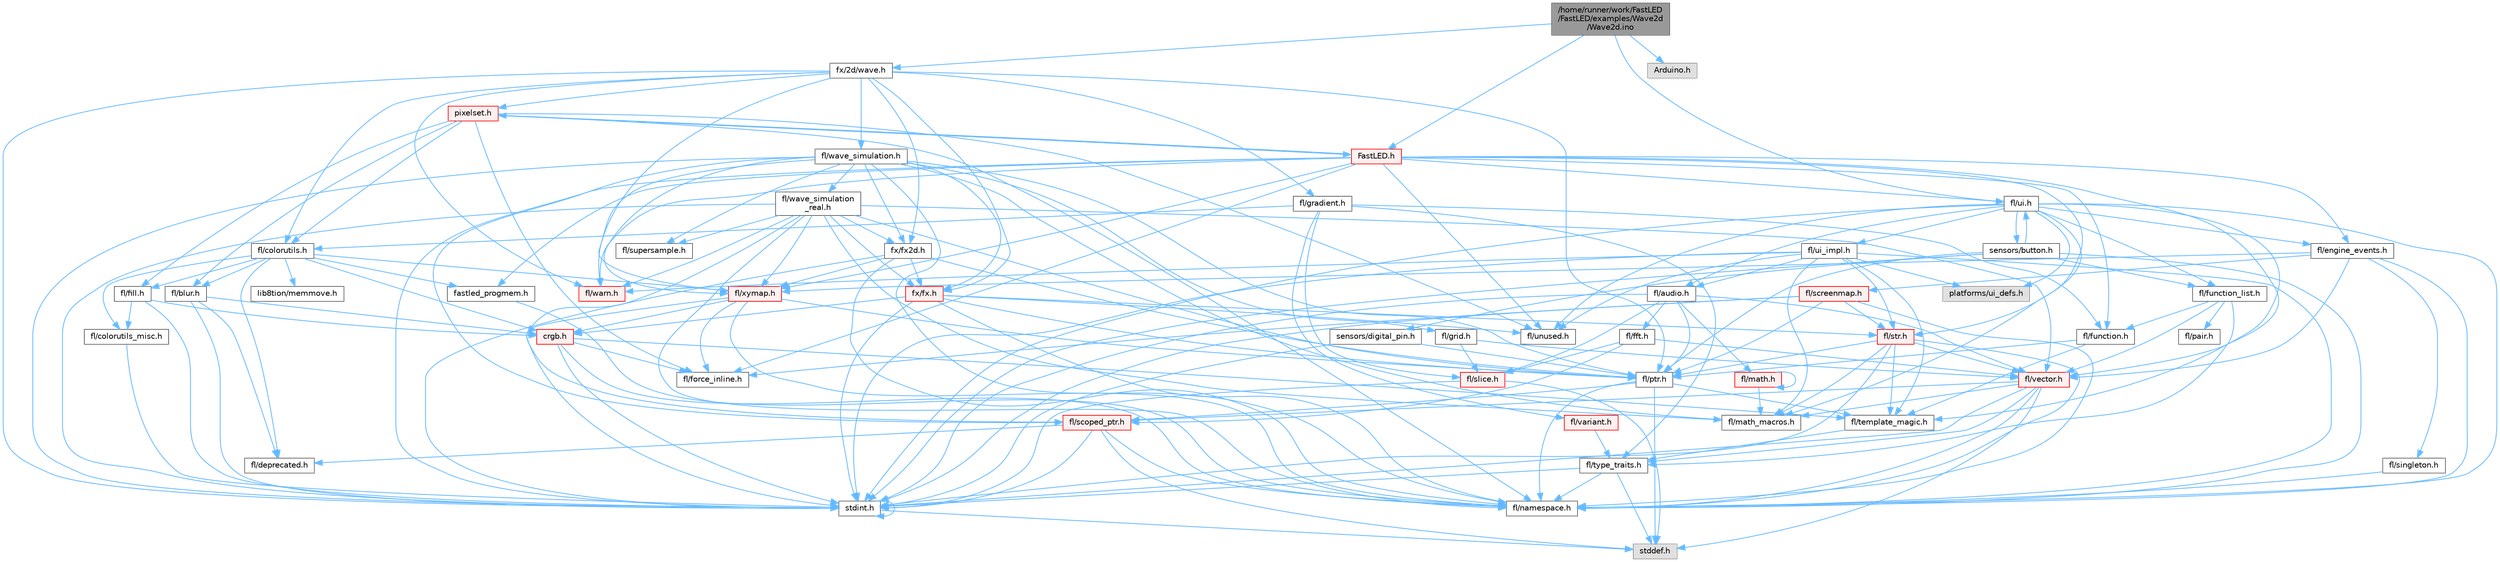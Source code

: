 digraph "/home/runner/work/FastLED/FastLED/examples/Wave2d/Wave2d.ino"
{
 // INTERACTIVE_SVG=YES
 // LATEX_PDF_SIZE
  bgcolor="transparent";
  edge [fontname=Helvetica,fontsize=10,labelfontname=Helvetica,labelfontsize=10];
  node [fontname=Helvetica,fontsize=10,shape=box,height=0.2,width=0.4];
  Node1 [id="Node000001",label="/home/runner/work/FastLED\l/FastLED/examples/Wave2d\l/Wave2d.ino",height=0.2,width=0.4,color="gray40", fillcolor="grey60", style="filled", fontcolor="black",tooltip=" "];
  Node1 -> Node2 [id="edge1_Node000001_Node000002",color="steelblue1",style="solid",tooltip=" "];
  Node2 [id="Node000002",label="fl/ui.h",height=0.2,width=0.4,color="grey40", fillcolor="white", style="filled",URL="$d9/d3b/ui_8h.html",tooltip=" "];
  Node2 -> Node3 [id="edge2_Node000002_Node000003",color="steelblue1",style="solid",tooltip=" "];
  Node3 [id="Node000003",label="stdint.h",height=0.2,width=0.4,color="grey40", fillcolor="white", style="filled",URL="$df/dd8/stdint_8h.html",tooltip=" "];
  Node3 -> Node4 [id="edge3_Node000003_Node000004",color="steelblue1",style="solid",tooltip=" "];
  Node4 [id="Node000004",label="stddef.h",height=0.2,width=0.4,color="grey60", fillcolor="#E0E0E0", style="filled",tooltip=" "];
  Node3 -> Node3 [id="edge4_Node000003_Node000003",color="steelblue1",style="solid",tooltip=" "];
  Node2 -> Node5 [id="edge5_Node000002_Node000005",color="steelblue1",style="solid",tooltip=" "];
  Node5 [id="Node000005",label="fl/audio.h",height=0.2,width=0.4,color="grey40", fillcolor="white", style="filled",URL="$da/d09/audio_8h.html",tooltip=" "];
  Node5 -> Node6 [id="edge6_Node000005_Node000006",color="steelblue1",style="solid",tooltip=" "];
  Node6 [id="Node000006",label="fl/fft.h",height=0.2,width=0.4,color="grey40", fillcolor="white", style="filled",URL="$d7/d76/fft_8h.html",tooltip=" "];
  Node6 -> Node7 [id="edge7_Node000006_Node000007",color="steelblue1",style="solid",tooltip=" "];
  Node7 [id="Node000007",label="fl/scoped_ptr.h",height=0.2,width=0.4,color="red", fillcolor="#FFF0F0", style="filled",URL="$d0/d44/scoped__ptr_8h.html",tooltip=" "];
  Node7 -> Node4 [id="edge8_Node000007_Node000004",color="steelblue1",style="solid",tooltip=" "];
  Node7 -> Node3 [id="edge9_Node000007_Node000003",color="steelblue1",style="solid",tooltip=" "];
  Node7 -> Node18 [id="edge10_Node000007_Node000018",color="steelblue1",style="solid",tooltip=" "];
  Node18 [id="Node000018",label="fl/namespace.h",height=0.2,width=0.4,color="grey40", fillcolor="white", style="filled",URL="$df/d2a/namespace_8h.html",tooltip="Implements the FastLED namespace macros."];
  Node7 -> Node27 [id="edge11_Node000007_Node000027",color="steelblue1",style="solid",tooltip=" "];
  Node27 [id="Node000027",label="fl/deprecated.h",height=0.2,width=0.4,color="grey40", fillcolor="white", style="filled",URL="$d4/dce/deprecated_8h.html",tooltip=" "];
  Node6 -> Node28 [id="edge12_Node000006_Node000028",color="steelblue1",style="solid",tooltip=" "];
  Node28 [id="Node000028",label="fl/slice.h",height=0.2,width=0.4,color="red", fillcolor="#FFF0F0", style="filled",URL="$d0/d48/slice_8h.html",tooltip=" "];
  Node28 -> Node4 [id="edge13_Node000028_Node000004",color="steelblue1",style="solid",tooltip=" "];
  Node28 -> Node3 [id="edge14_Node000028_Node000003",color="steelblue1",style="solid",tooltip=" "];
  Node6 -> Node22 [id="edge15_Node000006_Node000022",color="steelblue1",style="solid",tooltip=" "];
  Node22 [id="Node000022",label="fl/vector.h",height=0.2,width=0.4,color="red", fillcolor="#FFF0F0", style="filled",URL="$d6/d68/vector_8h.html",tooltip=" "];
  Node22 -> Node4 [id="edge16_Node000022_Node000004",color="steelblue1",style="solid",tooltip=" "];
  Node22 -> Node3 [id="edge17_Node000022_Node000003",color="steelblue1",style="solid",tooltip=" "];
  Node22 -> Node17 [id="edge18_Node000022_Node000017",color="steelblue1",style="solid",tooltip=" "];
  Node17 [id="Node000017",label="fl/math_macros.h",height=0.2,width=0.4,color="grey40", fillcolor="white", style="filled",URL="$d8/db8/math__macros_8h.html",tooltip=" "];
  Node22 -> Node18 [id="edge19_Node000022_Node000018",color="steelblue1",style="solid",tooltip=" "];
  Node22 -> Node7 [id="edge20_Node000022_Node000007",color="steelblue1",style="solid",tooltip=" "];
  Node22 -> Node21 [id="edge21_Node000022_Node000021",color="steelblue1",style="solid",tooltip=" "];
  Node21 [id="Node000021",label="fl/type_traits.h",height=0.2,width=0.4,color="grey40", fillcolor="white", style="filled",URL="$df/d63/type__traits_8h.html",tooltip=" "];
  Node21 -> Node4 [id="edge22_Node000021_Node000004",color="steelblue1",style="solid",tooltip=" "];
  Node21 -> Node3 [id="edge23_Node000021_Node000003",color="steelblue1",style="solid",tooltip=" "];
  Node21 -> Node18 [id="edge24_Node000021_Node000018",color="steelblue1",style="solid",tooltip=" "];
  Node5 -> Node13 [id="edge25_Node000005_Node000013",color="steelblue1",style="solid",tooltip=" "];
  Node13 [id="Node000013",label="fl/math.h",height=0.2,width=0.4,color="red", fillcolor="#FFF0F0", style="filled",URL="$df/db1/math_8h.html",tooltip=" "];
  Node13 -> Node17 [id="edge26_Node000013_Node000017",color="steelblue1",style="solid",tooltip=" "];
  Node13 -> Node13 [id="edge27_Node000013_Node000013",color="steelblue1",style="solid",tooltip=" "];
  Node5 -> Node19 [id="edge28_Node000005_Node000019",color="steelblue1",style="solid",tooltip=" "];
  Node19 [id="Node000019",label="fl/ptr.h",height=0.2,width=0.4,color="grey40", fillcolor="white", style="filled",URL="$dd/d98/ptr_8h.html",tooltip=" "];
  Node19 -> Node4 [id="edge29_Node000019_Node000004",color="steelblue1",style="solid",tooltip=" "];
  Node19 -> Node18 [id="edge30_Node000019_Node000018",color="steelblue1",style="solid",tooltip=" "];
  Node19 -> Node7 [id="edge31_Node000019_Node000007",color="steelblue1",style="solid",tooltip=" "];
  Node19 -> Node20 [id="edge32_Node000019_Node000020",color="steelblue1",style="solid",tooltip=" "];
  Node20 [id="Node000020",label="fl/template_magic.h",height=0.2,width=0.4,color="grey40", fillcolor="white", style="filled",URL="$d8/d0c/template__magic_8h.html",tooltip=" "];
  Node20 -> Node21 [id="edge33_Node000020_Node000021",color="steelblue1",style="solid",tooltip=" "];
  Node5 -> Node28 [id="edge34_Node000005_Node000028",color="steelblue1",style="solid",tooltip=" "];
  Node5 -> Node22 [id="edge35_Node000005_Node000022",color="steelblue1",style="solid",tooltip=" "];
  Node5 -> Node3 [id="edge36_Node000005_Node000003",color="steelblue1",style="solid",tooltip=" "];
  Node2 -> Node29 [id="edge37_Node000002_Node000029",color="steelblue1",style="solid",tooltip=" "];
  Node29 [id="Node000029",label="fl/engine_events.h",height=0.2,width=0.4,color="grey40", fillcolor="white", style="filled",URL="$db/dc0/engine__events_8h.html",tooltip=" "];
  Node29 -> Node18 [id="edge38_Node000029_Node000018",color="steelblue1",style="solid",tooltip=" "];
  Node29 -> Node30 [id="edge39_Node000029_Node000030",color="steelblue1",style="solid",tooltip=" "];
  Node30 [id="Node000030",label="fl/screenmap.h",height=0.2,width=0.4,color="red", fillcolor="#FFF0F0", style="filled",URL="$d7/d97/screenmap_8h.html",tooltip=" "];
  Node30 -> Node3 [id="edge40_Node000030_Node000003",color="steelblue1",style="solid",tooltip=" "];
  Node30 -> Node15 [id="edge41_Node000030_Node000015",color="steelblue1",style="solid",tooltip=" "];
  Node15 [id="Node000015",label="fl/force_inline.h",height=0.2,width=0.4,color="grey40", fillcolor="white", style="filled",URL="$d4/d64/force__inline_8h.html",tooltip=" "];
  Node30 -> Node19 [id="edge42_Node000030_Node000019",color="steelblue1",style="solid",tooltip=" "];
  Node30 -> Node18 [id="edge43_Node000030_Node000018",color="steelblue1",style="solid",tooltip=" "];
  Node30 -> Node11 [id="edge44_Node000030_Node000011",color="steelblue1",style="solid",tooltip=" "];
  Node11 [id="Node000011",label="fl/str.h",height=0.2,width=0.4,color="red", fillcolor="#FFF0F0", style="filled",URL="$d1/d93/str_8h.html",tooltip=" "];
  Node11 -> Node3 [id="edge45_Node000011_Node000003",color="steelblue1",style="solid",tooltip=" "];
  Node11 -> Node17 [id="edge46_Node000011_Node000017",color="steelblue1",style="solid",tooltip=" "];
  Node11 -> Node18 [id="edge47_Node000011_Node000018",color="steelblue1",style="solid",tooltip=" "];
  Node11 -> Node19 [id="edge48_Node000011_Node000019",color="steelblue1",style="solid",tooltip=" "];
  Node11 -> Node20 [id="edge49_Node000011_Node000020",color="steelblue1",style="solid",tooltip=" "];
  Node11 -> Node22 [id="edge50_Node000011_Node000022",color="steelblue1",style="solid",tooltip=" "];
  Node29 -> Node36 [id="edge51_Node000029_Node000036",color="steelblue1",style="solid",tooltip=" "];
  Node36 [id="Node000036",label="fl/singleton.h",height=0.2,width=0.4,color="grey40", fillcolor="white", style="filled",URL="$d4/d0b/singleton_8h.html",tooltip=" "];
  Node36 -> Node18 [id="edge52_Node000036_Node000018",color="steelblue1",style="solid",tooltip=" "];
  Node29 -> Node22 [id="edge53_Node000029_Node000022",color="steelblue1",style="solid",tooltip=" "];
  Node29 -> Node37 [id="edge54_Node000029_Node000037",color="steelblue1",style="solid",tooltip=" "];
  Node37 [id="Node000037",label="fl/xymap.h",height=0.2,width=0.4,color="red", fillcolor="#FFF0F0", style="filled",URL="$da/d61/xymap_8h.html",tooltip=" "];
  Node37 -> Node3 [id="edge55_Node000037_Node000003",color="steelblue1",style="solid",tooltip=" "];
  Node37 -> Node38 [id="edge56_Node000037_Node000038",color="steelblue1",style="solid",tooltip=" "];
  Node38 [id="Node000038",label="crgb.h",height=0.2,width=0.4,color="red", fillcolor="#FFF0F0", style="filled",URL="$db/dd1/crgb_8h.html",tooltip="Defines the red, green, and blue (RGB) pixel struct."];
  Node38 -> Node3 [id="edge57_Node000038_Node000003",color="steelblue1",style="solid",tooltip=" "];
  Node38 -> Node18 [id="edge58_Node000038_Node000018",color="steelblue1",style="solid",tooltip=" "];
  Node38 -> Node15 [id="edge59_Node000038_Node000015",color="steelblue1",style="solid",tooltip=" "];
  Node38 -> Node20 [id="edge60_Node000038_Node000020",color="steelblue1",style="solid",tooltip=" "];
  Node37 -> Node15 [id="edge61_Node000037_Node000015",color="steelblue1",style="solid",tooltip=" "];
  Node37 -> Node18 [id="edge62_Node000037_Node000018",color="steelblue1",style="solid",tooltip=" "];
  Node37 -> Node19 [id="edge63_Node000037_Node000019",color="steelblue1",style="solid",tooltip=" "];
  Node2 -> Node43 [id="edge64_Node000002_Node000043",color="steelblue1",style="solid",tooltip=" "];
  Node43 [id="Node000043",label="fl/function_list.h",height=0.2,width=0.4,color="grey40", fillcolor="white", style="filled",URL="$d0/d64/function__list_8h.html",tooltip=" "];
  Node43 -> Node44 [id="edge65_Node000043_Node000044",color="steelblue1",style="solid",tooltip=" "];
  Node44 [id="Node000044",label="fl/function.h",height=0.2,width=0.4,color="grey40", fillcolor="white", style="filled",URL="$dd/d67/function_8h.html",tooltip=" "];
  Node44 -> Node19 [id="edge66_Node000044_Node000019",color="steelblue1",style="solid",tooltip=" "];
  Node44 -> Node20 [id="edge67_Node000044_Node000020",color="steelblue1",style="solid",tooltip=" "];
  Node43 -> Node35 [id="edge68_Node000043_Node000035",color="steelblue1",style="solid",tooltip=" "];
  Node35 [id="Node000035",label="fl/pair.h",height=0.2,width=0.4,color="grey40", fillcolor="white", style="filled",URL="$d3/d41/pair_8h.html",tooltip=" "];
  Node43 -> Node22 [id="edge69_Node000043_Node000022",color="steelblue1",style="solid",tooltip=" "];
  Node43 -> Node21 [id="edge70_Node000043_Node000021",color="steelblue1",style="solid",tooltip=" "];
  Node2 -> Node17 [id="edge71_Node000002_Node000017",color="steelblue1",style="solid",tooltip=" "];
  Node2 -> Node18 [id="edge72_Node000002_Node000018",color="steelblue1",style="solid",tooltip=" "];
  Node2 -> Node20 [id="edge73_Node000002_Node000020",color="steelblue1",style="solid",tooltip=" "];
  Node2 -> Node45 [id="edge74_Node000002_Node000045",color="steelblue1",style="solid",tooltip=" "];
  Node45 [id="Node000045",label="fl/ui_impl.h",height=0.2,width=0.4,color="grey40", fillcolor="white", style="filled",URL="$d6/dc0/ui__impl_8h.html",tooltip=" "];
  Node45 -> Node3 [id="edge75_Node000045_Node000003",color="steelblue1",style="solid",tooltip=" "];
  Node45 -> Node5 [id="edge76_Node000045_Node000005",color="steelblue1",style="solid",tooltip=" "];
  Node45 -> Node17 [id="edge77_Node000045_Node000017",color="steelblue1",style="solid",tooltip=" "];
  Node45 -> Node18 [id="edge78_Node000045_Node000018",color="steelblue1",style="solid",tooltip=" "];
  Node45 -> Node11 [id="edge79_Node000045_Node000011",color="steelblue1",style="solid",tooltip=" "];
  Node45 -> Node20 [id="edge80_Node000045_Node000020",color="steelblue1",style="solid",tooltip=" "];
  Node45 -> Node26 [id="edge81_Node000045_Node000026",color="steelblue1",style="solid",tooltip=" "];
  Node26 [id="Node000026",label="fl/unused.h",height=0.2,width=0.4,color="grey40", fillcolor="white", style="filled",URL="$d8/d4b/unused_8h.html",tooltip=" "];
  Node45 -> Node46 [id="edge82_Node000045_Node000046",color="steelblue1",style="solid",tooltip=" "];
  Node46 [id="Node000046",label="fl/warn.h",height=0.2,width=0.4,color="red", fillcolor="#FFF0F0", style="filled",URL="$de/d77/warn_8h.html",tooltip=" "];
  Node45 -> Node49 [id="edge83_Node000045_Node000049",color="steelblue1",style="solid",tooltip=" "];
  Node49 [id="Node000049",label="platforms/ui_defs.h",height=0.2,width=0.4,color="grey60", fillcolor="#E0E0E0", style="filled",tooltip=" "];
  Node2 -> Node26 [id="edge84_Node000002_Node000026",color="steelblue1",style="solid",tooltip=" "];
  Node2 -> Node49 [id="edge85_Node000002_Node000049",color="steelblue1",style="solid",tooltip=" "];
  Node2 -> Node50 [id="edge86_Node000002_Node000050",color="steelblue1",style="solid",tooltip=" "];
  Node50 [id="Node000050",label="sensors/button.h",height=0.2,width=0.4,color="grey40", fillcolor="white", style="filled",URL="$d7/d0e/button_8h.html",tooltip=" "];
  Node50 -> Node3 [id="edge87_Node000050_Node000003",color="steelblue1",style="solid",tooltip=" "];
  Node50 -> Node43 [id="edge88_Node000050_Node000043",color="steelblue1",style="solid",tooltip=" "];
  Node50 -> Node18 [id="edge89_Node000050_Node000018",color="steelblue1",style="solid",tooltip=" "];
  Node50 -> Node19 [id="edge90_Node000050_Node000019",color="steelblue1",style="solid",tooltip=" "];
  Node50 -> Node2 [id="edge91_Node000050_Node000002",color="steelblue1",style="solid",tooltip=" "];
  Node50 -> Node51 [id="edge92_Node000050_Node000051",color="steelblue1",style="solid",tooltip=" "];
  Node51 [id="Node000051",label="sensors/digital_pin.h",height=0.2,width=0.4,color="grey40", fillcolor="white", style="filled",URL="$dd/d83/digital__pin_8h.html",tooltip=" "];
  Node51 -> Node3 [id="edge93_Node000051_Node000003",color="steelblue1",style="solid",tooltip=" "];
  Node51 -> Node19 [id="edge94_Node000051_Node000019",color="steelblue1",style="solid",tooltip=" "];
  Node1 -> Node52 [id="edge95_Node000001_Node000052",color="steelblue1",style="solid",tooltip=" "];
  Node52 [id="Node000052",label="fx/2d/wave.h",height=0.2,width=0.4,color="grey40", fillcolor="white", style="filled",URL="$de/de9/src_2fx_22d_2wave_8h.html",tooltip=" "];
  Node52 -> Node3 [id="edge96_Node000052_Node000003",color="steelblue1",style="solid",tooltip=" "];
  Node52 -> Node46 [id="edge97_Node000052_Node000046",color="steelblue1",style="solid",tooltip=" "];
  Node52 -> Node53 [id="edge98_Node000052_Node000053",color="steelblue1",style="solid",tooltip=" "];
  Node53 [id="Node000053",label="fl/colorutils.h",height=0.2,width=0.4,color="grey40", fillcolor="white", style="filled",URL="$d7/df9/fl_2colorutils_8h.html",tooltip="Utility functions for color fill, palettes, blending, and more."];
  Node53 -> Node38 [id="edge99_Node000053_Node000038",color="steelblue1",style="solid",tooltip=" "];
  Node53 -> Node54 [id="edge100_Node000053_Node000054",color="steelblue1",style="solid",tooltip=" "];
  Node54 [id="Node000054",label="fastled_progmem.h",height=0.2,width=0.4,color="grey40", fillcolor="white", style="filled",URL="$df/dab/fastled__progmem_8h.html",tooltip="Wrapper definitions to allow seamless use of PROGMEM in environments that have it."];
  Node54 -> Node18 [id="edge101_Node000054_Node000018",color="steelblue1",style="solid",tooltip=" "];
  Node53 -> Node55 [id="edge102_Node000053_Node000055",color="steelblue1",style="solid",tooltip=" "];
  Node55 [id="Node000055",label="fl/blur.h",height=0.2,width=0.4,color="grey40", fillcolor="white", style="filled",URL="$d4/df5/blur_8h.html",tooltip=" "];
  Node55 -> Node3 [id="edge103_Node000055_Node000003",color="steelblue1",style="solid",tooltip=" "];
  Node55 -> Node38 [id="edge104_Node000055_Node000038",color="steelblue1",style="solid",tooltip=" "];
  Node55 -> Node27 [id="edge105_Node000055_Node000027",color="steelblue1",style="solid",tooltip=" "];
  Node53 -> Node56 [id="edge106_Node000053_Node000056",color="steelblue1",style="solid",tooltip=" "];
  Node56 [id="Node000056",label="fl/colorutils_misc.h",height=0.2,width=0.4,color="grey40", fillcolor="white", style="filled",URL="$dd/db2/colorutils__misc_8h.html",tooltip=" "];
  Node56 -> Node3 [id="edge107_Node000056_Node000003",color="steelblue1",style="solid",tooltip=" "];
  Node53 -> Node27 [id="edge108_Node000053_Node000027",color="steelblue1",style="solid",tooltip=" "];
  Node53 -> Node57 [id="edge109_Node000053_Node000057",color="steelblue1",style="solid",tooltip=" "];
  Node57 [id="Node000057",label="fl/fill.h",height=0.2,width=0.4,color="grey40", fillcolor="white", style="filled",URL="$d2/d78/fill_8h.html",tooltip=" "];
  Node57 -> Node38 [id="edge110_Node000057_Node000038",color="steelblue1",style="solid",tooltip=" "];
  Node57 -> Node56 [id="edge111_Node000057_Node000056",color="steelblue1",style="solid",tooltip=" "];
  Node57 -> Node3 [id="edge112_Node000057_Node000003",color="steelblue1",style="solid",tooltip=" "];
  Node53 -> Node37 [id="edge113_Node000053_Node000037",color="steelblue1",style="solid",tooltip=" "];
  Node53 -> Node58 [id="edge114_Node000053_Node000058",color="steelblue1",style="solid",tooltip=" "];
  Node58 [id="Node000058",label="lib8tion/memmove.h",height=0.2,width=0.4,color="grey40", fillcolor="white", style="filled",URL="$d9/d72/memmove_8h.html",tooltip=" "];
  Node52 -> Node59 [id="edge115_Node000052_Node000059",color="steelblue1",style="solid",tooltip=" "];
  Node59 [id="Node000059",label="fl/gradient.h",height=0.2,width=0.4,color="grey40", fillcolor="white", style="filled",URL="$db/dfe/gradient_8h.html",tooltip=" "];
  Node59 -> Node53 [id="edge116_Node000059_Node000053",color="steelblue1",style="solid",tooltip=" "];
  Node59 -> Node44 [id="edge117_Node000059_Node000044",color="steelblue1",style="solid",tooltip=" "];
  Node59 -> Node28 [id="edge118_Node000059_Node000028",color="steelblue1",style="solid",tooltip=" "];
  Node59 -> Node21 [id="edge119_Node000059_Node000021",color="steelblue1",style="solid",tooltip=" "];
  Node59 -> Node60 [id="edge120_Node000059_Node000060",color="steelblue1",style="solid",tooltip=" "];
  Node60 [id="Node000060",label="fl/variant.h",height=0.2,width=0.4,color="red", fillcolor="#FFF0F0", style="filled",URL="$d6/d10/variant_8h.html",tooltip=" "];
  Node60 -> Node21 [id="edge121_Node000060_Node000021",color="steelblue1",style="solid",tooltip=" "];
  Node52 -> Node19 [id="edge122_Node000052_Node000019",color="steelblue1",style="solid",tooltip=" "];
  Node52 -> Node61 [id="edge123_Node000052_Node000061",color="steelblue1",style="solid",tooltip=" "];
  Node61 [id="Node000061",label="fl/wave_simulation.h",height=0.2,width=0.4,color="grey40", fillcolor="white", style="filled",URL="$dc/d36/wave__simulation_8h.html",tooltip=" "];
  Node61 -> Node3 [id="edge124_Node000061_Node000003",color="steelblue1",style="solid",tooltip=" "];
  Node61 -> Node17 [id="edge125_Node000061_Node000017",color="steelblue1",style="solid",tooltip=" "];
  Node61 -> Node18 [id="edge126_Node000061_Node000018",color="steelblue1",style="solid",tooltip=" "];
  Node61 -> Node7 [id="edge127_Node000061_Node000007",color="steelblue1",style="solid",tooltip=" "];
  Node61 -> Node46 [id="edge128_Node000061_Node000046",color="steelblue1",style="solid",tooltip=" "];
  Node61 -> Node62 [id="edge129_Node000061_Node000062",color="steelblue1",style="solid",tooltip=" "];
  Node62 [id="Node000062",label="fl/wave_simulation\l_real.h",height=0.2,width=0.4,color="grey40", fillcolor="white", style="filled",URL="$dd/d8e/wave__simulation__real_8h.html",tooltip=" "];
  Node62 -> Node3 [id="edge130_Node000062_Node000003",color="steelblue1",style="solid",tooltip=" "];
  Node62 -> Node17 [id="edge131_Node000062_Node000017",color="steelblue1",style="solid",tooltip=" "];
  Node62 -> Node18 [id="edge132_Node000062_Node000018",color="steelblue1",style="solid",tooltip=" "];
  Node62 -> Node7 [id="edge133_Node000062_Node000007",color="steelblue1",style="solid",tooltip=" "];
  Node62 -> Node22 [id="edge134_Node000062_Node000022",color="steelblue1",style="solid",tooltip=" "];
  Node62 -> Node46 [id="edge135_Node000062_Node000046",color="steelblue1",style="solid",tooltip=" "];
  Node62 -> Node19 [id="edge136_Node000062_Node000019",color="steelblue1",style="solid",tooltip=" "];
  Node62 -> Node63 [id="edge137_Node000062_Node000063",color="steelblue1",style="solid",tooltip=" "];
  Node63 [id="Node000063",label="fl/supersample.h",height=0.2,width=0.4,color="grey40", fillcolor="white", style="filled",URL="$d2/dce/supersample_8h.html",tooltip=" "];
  Node62 -> Node37 [id="edge138_Node000062_Node000037",color="steelblue1",style="solid",tooltip=" "];
  Node62 -> Node64 [id="edge139_Node000062_Node000064",color="steelblue1",style="solid",tooltip=" "];
  Node64 [id="Node000064",label="fx/fx.h",height=0.2,width=0.4,color="red", fillcolor="#FFF0F0", style="filled",URL="$df/d44/src_2fx_2fx_8h.html",tooltip=" "];
  Node64 -> Node3 [id="edge140_Node000064_Node000003",color="steelblue1",style="solid",tooltip=" "];
  Node64 -> Node38 [id="edge141_Node000064_Node000038",color="steelblue1",style="solid",tooltip=" "];
  Node64 -> Node18 [id="edge142_Node000064_Node000018",color="steelblue1",style="solid",tooltip=" "];
  Node64 -> Node19 [id="edge143_Node000064_Node000019",color="steelblue1",style="solid",tooltip=" "];
  Node64 -> Node11 [id="edge144_Node000064_Node000011",color="steelblue1",style="solid",tooltip=" "];
  Node64 -> Node26 [id="edge145_Node000064_Node000026",color="steelblue1",style="solid",tooltip=" "];
  Node62 -> Node67 [id="edge146_Node000062_Node000067",color="steelblue1",style="solid",tooltip=" "];
  Node67 [id="Node000067",label="fx/fx2d.h",height=0.2,width=0.4,color="grey40", fillcolor="white", style="filled",URL="$d9/d43/fx2d_8h.html",tooltip=" "];
  Node67 -> Node3 [id="edge147_Node000067_Node000003",color="steelblue1",style="solid",tooltip=" "];
  Node67 -> Node18 [id="edge148_Node000067_Node000018",color="steelblue1",style="solid",tooltip=" "];
  Node67 -> Node19 [id="edge149_Node000067_Node000019",color="steelblue1",style="solid",tooltip=" "];
  Node67 -> Node37 [id="edge150_Node000067_Node000037",color="steelblue1",style="solid",tooltip=" "];
  Node67 -> Node64 [id="edge151_Node000067_Node000064",color="steelblue1",style="solid",tooltip=" "];
  Node61 -> Node68 [id="edge152_Node000061_Node000068",color="steelblue1",style="solid",tooltip=" "];
  Node68 [id="Node000068",label="fl/grid.h",height=0.2,width=0.4,color="grey40", fillcolor="white", style="filled",URL="$da/d15/grid_8h.html",tooltip=" "];
  Node68 -> Node28 [id="edge153_Node000068_Node000028",color="steelblue1",style="solid",tooltip=" "];
  Node68 -> Node22 [id="edge154_Node000068_Node000022",color="steelblue1",style="solid",tooltip=" "];
  Node61 -> Node19 [id="edge155_Node000061_Node000019",color="steelblue1",style="solid",tooltip=" "];
  Node61 -> Node63 [id="edge156_Node000061_Node000063",color="steelblue1",style="solid",tooltip=" "];
  Node61 -> Node37 [id="edge157_Node000061_Node000037",color="steelblue1",style="solid",tooltip=" "];
  Node61 -> Node64 [id="edge158_Node000061_Node000064",color="steelblue1",style="solid",tooltip=" "];
  Node61 -> Node67 [id="edge159_Node000061_Node000067",color="steelblue1",style="solid",tooltip=" "];
  Node52 -> Node37 [id="edge160_Node000052_Node000037",color="steelblue1",style="solid",tooltip=" "];
  Node52 -> Node64 [id="edge161_Node000052_Node000064",color="steelblue1",style="solid",tooltip=" "];
  Node52 -> Node67 [id="edge162_Node000052_Node000067",color="steelblue1",style="solid",tooltip=" "];
  Node52 -> Node69 [id="edge163_Node000052_Node000069",color="steelblue1",style="solid",tooltip=" "];
  Node69 [id="Node000069",label="pixelset.h",height=0.2,width=0.4,color="red", fillcolor="#FFF0F0", style="filled",URL="$d4/d46/pixelset_8h.html",tooltip="Declares classes for managing logical groups of LEDs."];
  Node69 -> Node15 [id="edge164_Node000069_Node000015",color="steelblue1",style="solid",tooltip=" "];
  Node69 -> Node18 [id="edge165_Node000069_Node000018",color="steelblue1",style="solid",tooltip=" "];
  Node69 -> Node26 [id="edge166_Node000069_Node000026",color="steelblue1",style="solid",tooltip=" "];
  Node69 -> Node53 [id="edge167_Node000069_Node000053",color="steelblue1",style="solid",tooltip=" "];
  Node69 -> Node57 [id="edge168_Node000069_Node000057",color="steelblue1",style="solid",tooltip=" "];
  Node69 -> Node55 [id="edge169_Node000069_Node000055",color="steelblue1",style="solid",tooltip=" "];
  Node69 -> Node70 [id="edge170_Node000069_Node000070",color="steelblue1",style="solid",tooltip=" "];
  Node70 [id="Node000070",label="FastLED.h",height=0.2,width=0.4,color="red", fillcolor="#FFF0F0", style="filled",URL="$db/d97/_fast_l_e_d_8h.html",tooltip="central include file for FastLED, defines the CFastLED class/object"];
  Node70 -> Node3 [id="edge171_Node000070_Node000003",color="steelblue1",style="solid",tooltip=" "];
  Node70 -> Node15 [id="edge172_Node000070_Node000015",color="steelblue1",style="solid",tooltip=" "];
  Node70 -> Node54 [id="edge173_Node000070_Node000054",color="steelblue1",style="solid",tooltip=" "];
  Node70 -> Node69 [id="edge174_Node000070_Node000069",color="steelblue1",style="solid",tooltip=" "];
  Node70 -> Node29 [id="edge175_Node000070_Node000029",color="steelblue1",style="solid",tooltip=" "];
  Node70 -> Node11 [id="edge176_Node000070_Node000011",color="steelblue1",style="solid",tooltip=" "];
  Node70 -> Node37 [id="edge177_Node000070_Node000037",color="steelblue1",style="solid",tooltip=" "];
  Node70 -> Node46 [id="edge178_Node000070_Node000046",color="steelblue1",style="solid",tooltip=" "];
  Node70 -> Node26 [id="edge179_Node000070_Node000026",color="steelblue1",style="solid",tooltip=" "];
  Node70 -> Node22 [id="edge180_Node000070_Node000022",color="steelblue1",style="solid",tooltip=" "];
  Node70 -> Node44 [id="edge181_Node000070_Node000044",color="steelblue1",style="solid",tooltip=" "];
  Node70 -> Node2 [id="edge182_Node000070_Node000002",color="steelblue1",style="solid",tooltip=" "];
  Node1 -> Node118 [id="edge183_Node000001_Node000118",color="steelblue1",style="solid",tooltip=" "];
  Node118 [id="Node000118",label="Arduino.h",height=0.2,width=0.4,color="grey60", fillcolor="#E0E0E0", style="filled",tooltip=" "];
  Node1 -> Node70 [id="edge184_Node000001_Node000070",color="steelblue1",style="solid",tooltip=" "];
}
